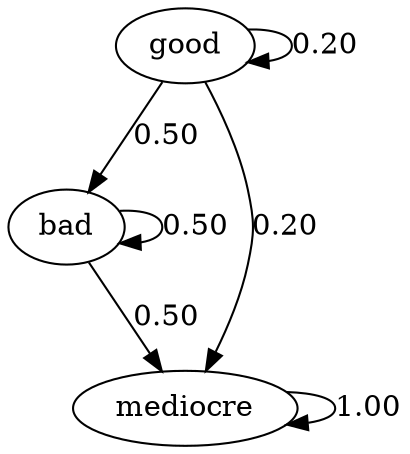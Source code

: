 digraph G {
bad;
good;
mediocre;
bad -> bad  [key=0, label="0.50"];
bad -> mediocre  [key=0, label="0.50"];
good -> bad  [key=0, label="0.50"];
good -> good  [key=0, label="0.20"];
good -> mediocre  [key=0, label="0.20"];
mediocre -> mediocre  [key=0, label="1.00"];
}
